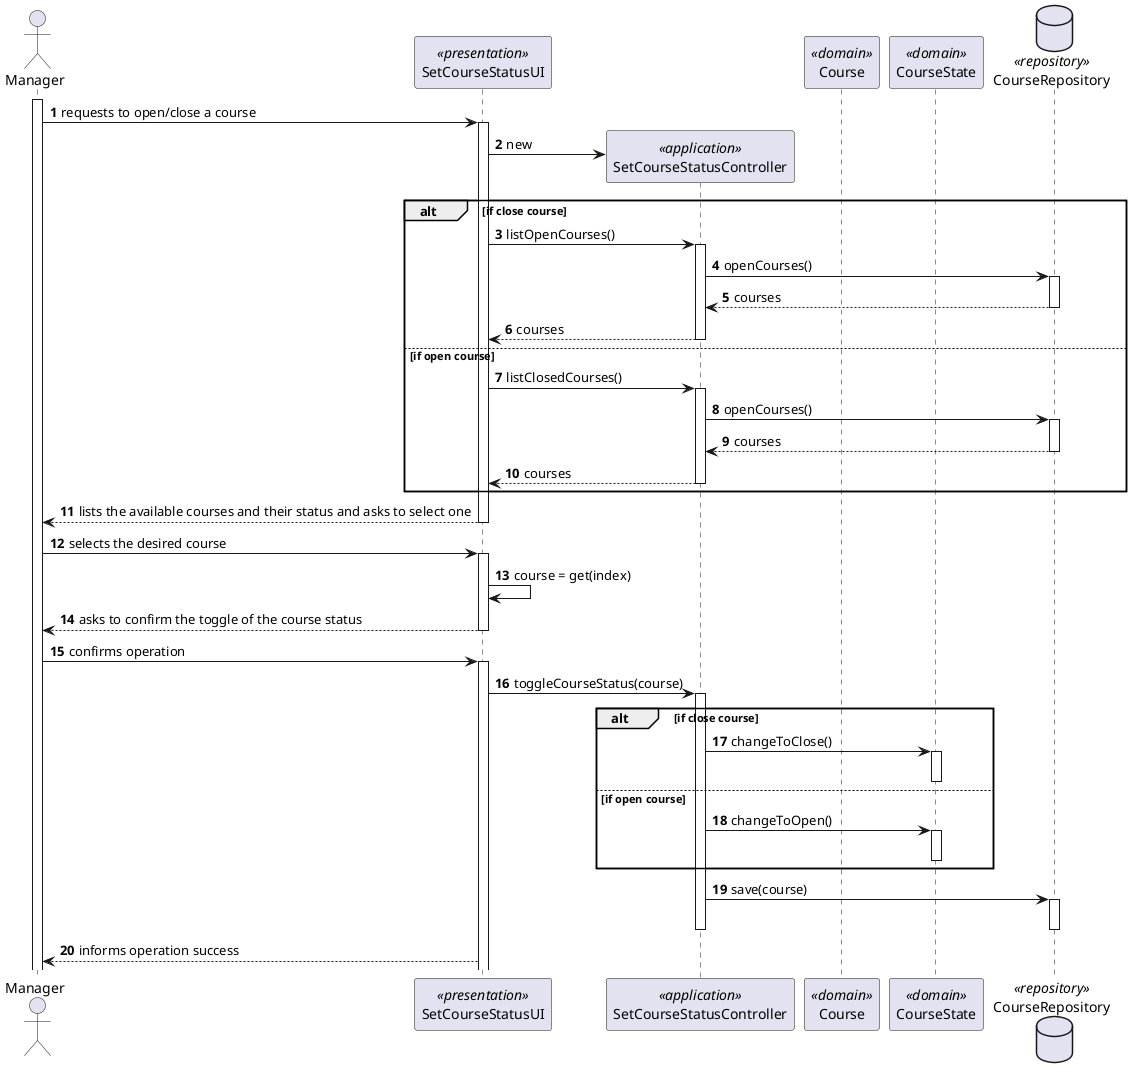 @startuml US1004_SD
autonumber

actor "Manager" as M

participant "SetCourseStatusUI" as UI <<presentation>>
participant "SetCourseStatusController" as CTRL <<application>>
participant "Course" as Course <<domain>>
participant "CourseState" as CourseState <<domain>>

database CourseRepository as REPO <<repository>>

activate M

M -> UI: requests to open/close a course

activate UI

UI -> CTRL**: new

alt if close course
  UI -> CTRL: listOpenCourses()
  activate CTRL
  CTRL -> REPO: openCourses()
  activate REPO
  REPO --> CTRL: courses
  deactivate REPO
  CTRL --> UI: courses
  deactivate CTRL
else if open course
  UI -> CTRL: listClosedCourses()

  activate CTRL

  CTRL -> REPO: openCourses()
  activate REPO
  REPO --> CTRL: courses
  deactivate REPO
  CTRL --> UI: courses
  deactivate CTRL
  end

UI --> M: lists the available courses and their status and asks to select one

deactivate UI

M -> UI: selects the desired course

activate UI

UI -> UI: course = get(index)


UI --> M: asks to confirm the toggle of the course status

deactivate UI

M -> UI: confirms operation

activate UI

UI -> CTRL: toggleCourseStatus(course)

alt if close course
  activate CTRL
  CTRL -> CourseState: changeToClose()
  activate CourseState
  deactivate CourseState

else if open course

  CTRL -> CourseState: changeToOpen()
  activate CourseState
  deactivate CourseState
  end


CTRL -> REPO: save(course)

activate REPO
deactivate REPO

deactivate CTRL

UI --> M: informs operation success

@enduml
